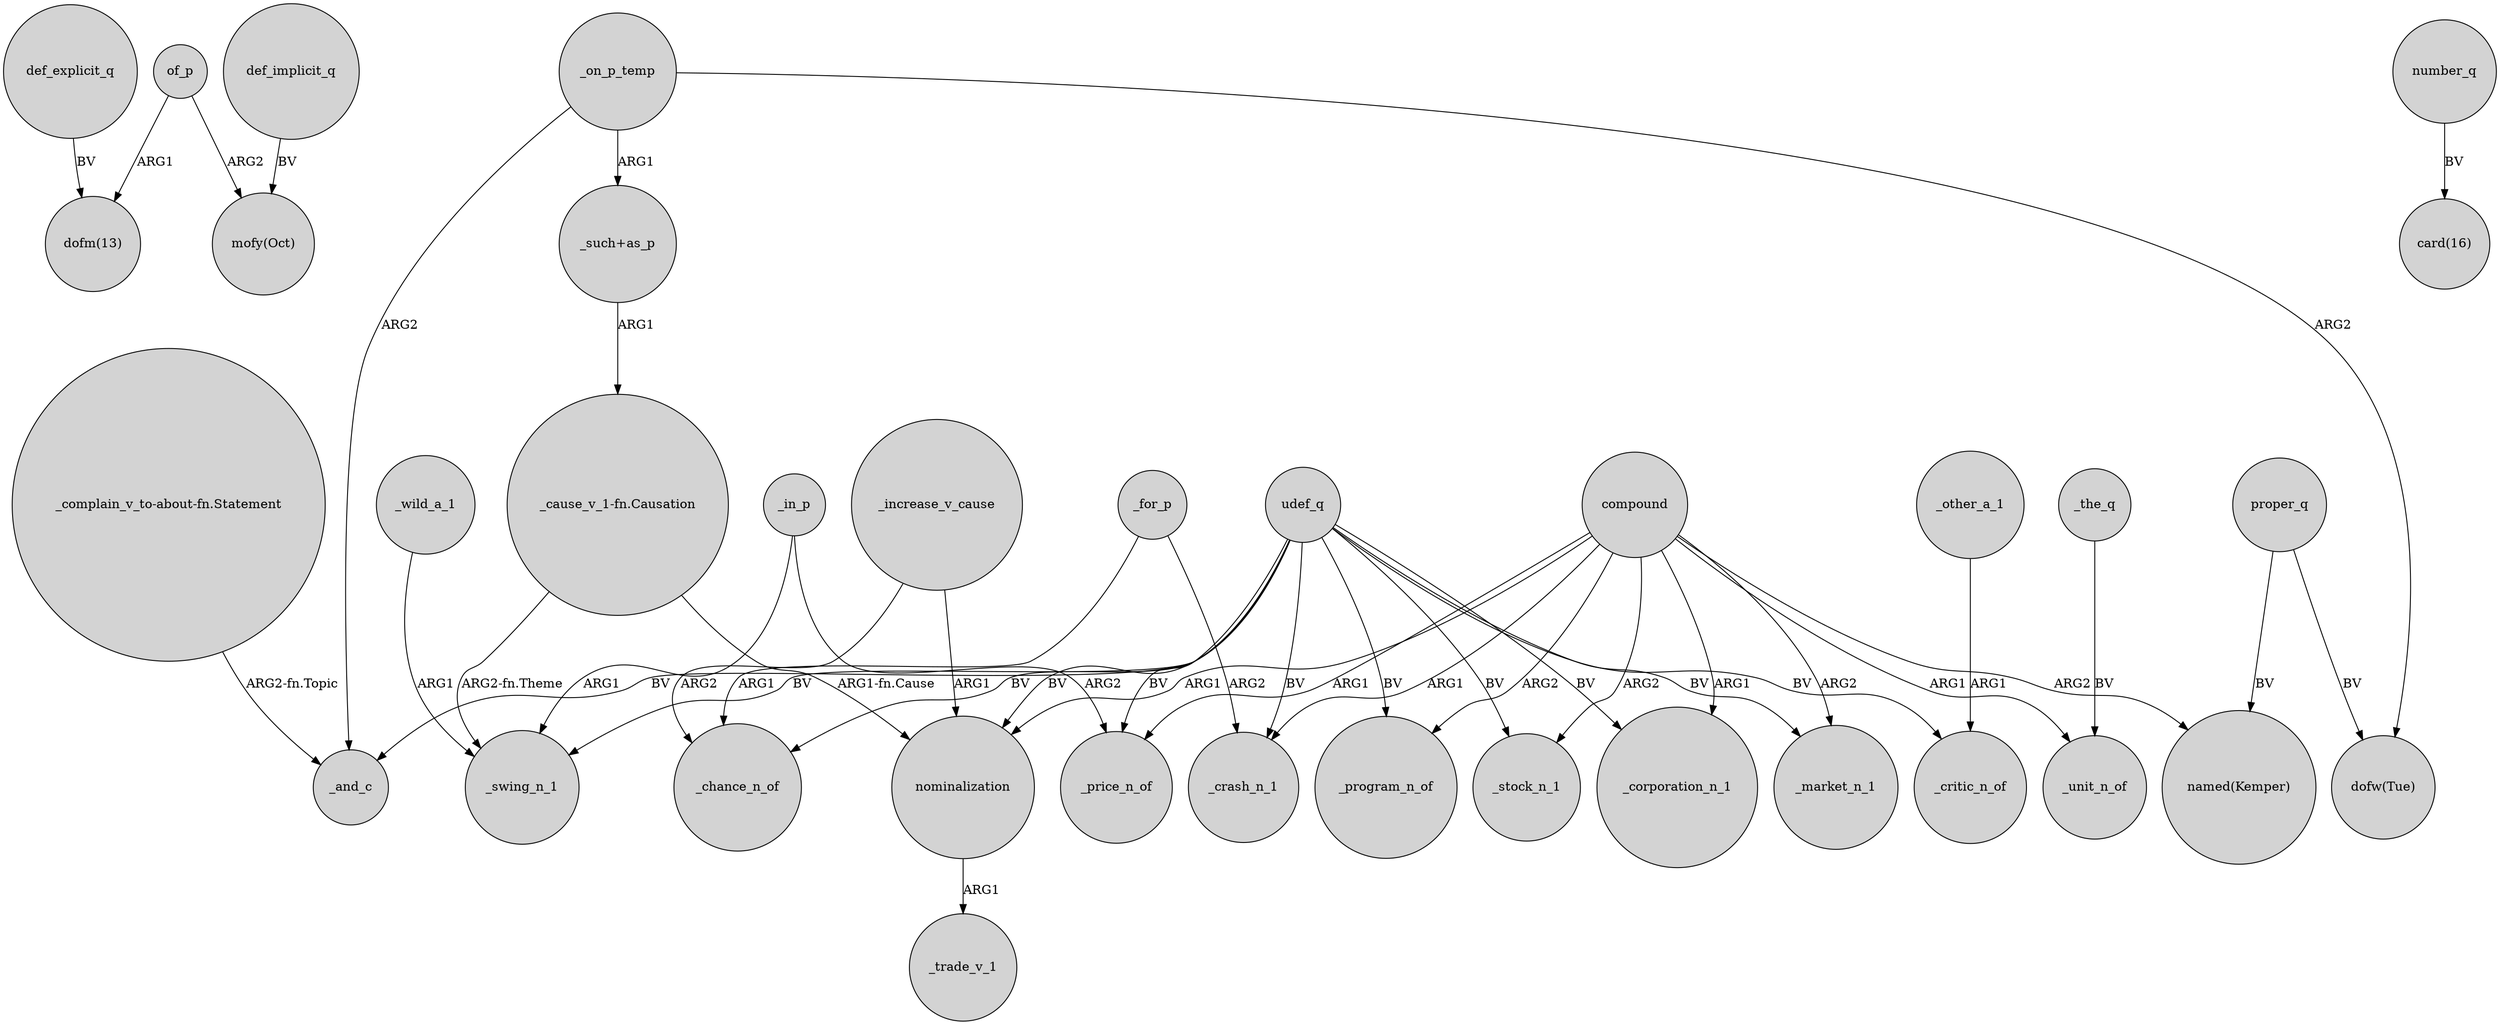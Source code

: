 digraph {
	node [shape=circle style=filled]
	of_p -> "dofm(13)" [label=ARG1]
	compound -> _market_n_1 [label=ARG2]
	proper_q -> "named(Kemper)" [label=BV]
	compound -> _program_n_of [label=ARG2]
	"_complain_v_to-about-fn.Statement" -> _and_c [label="ARG2-fn.Topic"]
	udef_q -> _price_n_of [label=BV]
	"_cause_v_1-fn.Causation" -> _swing_n_1 [label="ARG2-fn.Theme"]
	def_implicit_q -> "mofy(Oct)" [label=BV]
	compound -> _unit_n_of [label=ARG1]
	_on_p_temp -> _and_c [label=ARG2]
	_on_p_temp -> "_such+as_p" [label=ARG1]
	_increase_v_cause -> nominalization [label=ARG1]
	_other_a_1 -> _critic_n_of [label=ARG1]
	udef_q -> _critic_n_of [label=BV]
	compound -> _crash_n_1 [label=ARG1]
	udef_q -> _program_n_of [label=BV]
	of_p -> "mofy(Oct)" [label=ARG2]
	proper_q -> "dofw(Tue)" [label=BV]
	udef_q -> _market_n_1 [label=BV]
	nominalization -> _trade_v_1 [label=ARG1]
	_for_p -> _crash_n_1 [label=ARG2]
	_on_p_temp -> "dofw(Tue)" [label=ARG2]
	"_cause_v_1-fn.Causation" -> nominalization [label="ARG1-fn.Cause"]
	_wild_a_1 -> _swing_n_1 [label=ARG1]
	compound -> _stock_n_1 [label=ARG2]
	_in_p -> _swing_n_1 [label=ARG1]
	number_q -> "card(16)" [label=BV]
	udef_q -> _corporation_n_1 [label=BV]
	udef_q -> _swing_n_1 [label=BV]
	udef_q -> _stock_n_1 [label=BV]
	"_such+as_p" -> "_cause_v_1-fn.Causation" [label=ARG1]
	compound -> _corporation_n_1 [label=ARG1]
	udef_q -> _chance_n_of [label=BV]
	def_explicit_q -> "dofm(13)" [label=BV]
	udef_q -> nominalization [label=BV]
	_for_p -> _chance_n_of [label=ARG1]
	_increase_v_cause -> _chance_n_of [label=ARG2]
	_in_p -> _price_n_of [label=ARG2]
	compound -> _price_n_of [label=ARG1]
	udef_q -> _and_c [label=BV]
	_the_q -> _unit_n_of [label=BV]
	compound -> nominalization [label=ARG1]
	udef_q -> _crash_n_1 [label=BV]
	compound -> "named(Kemper)" [label=ARG2]
}
